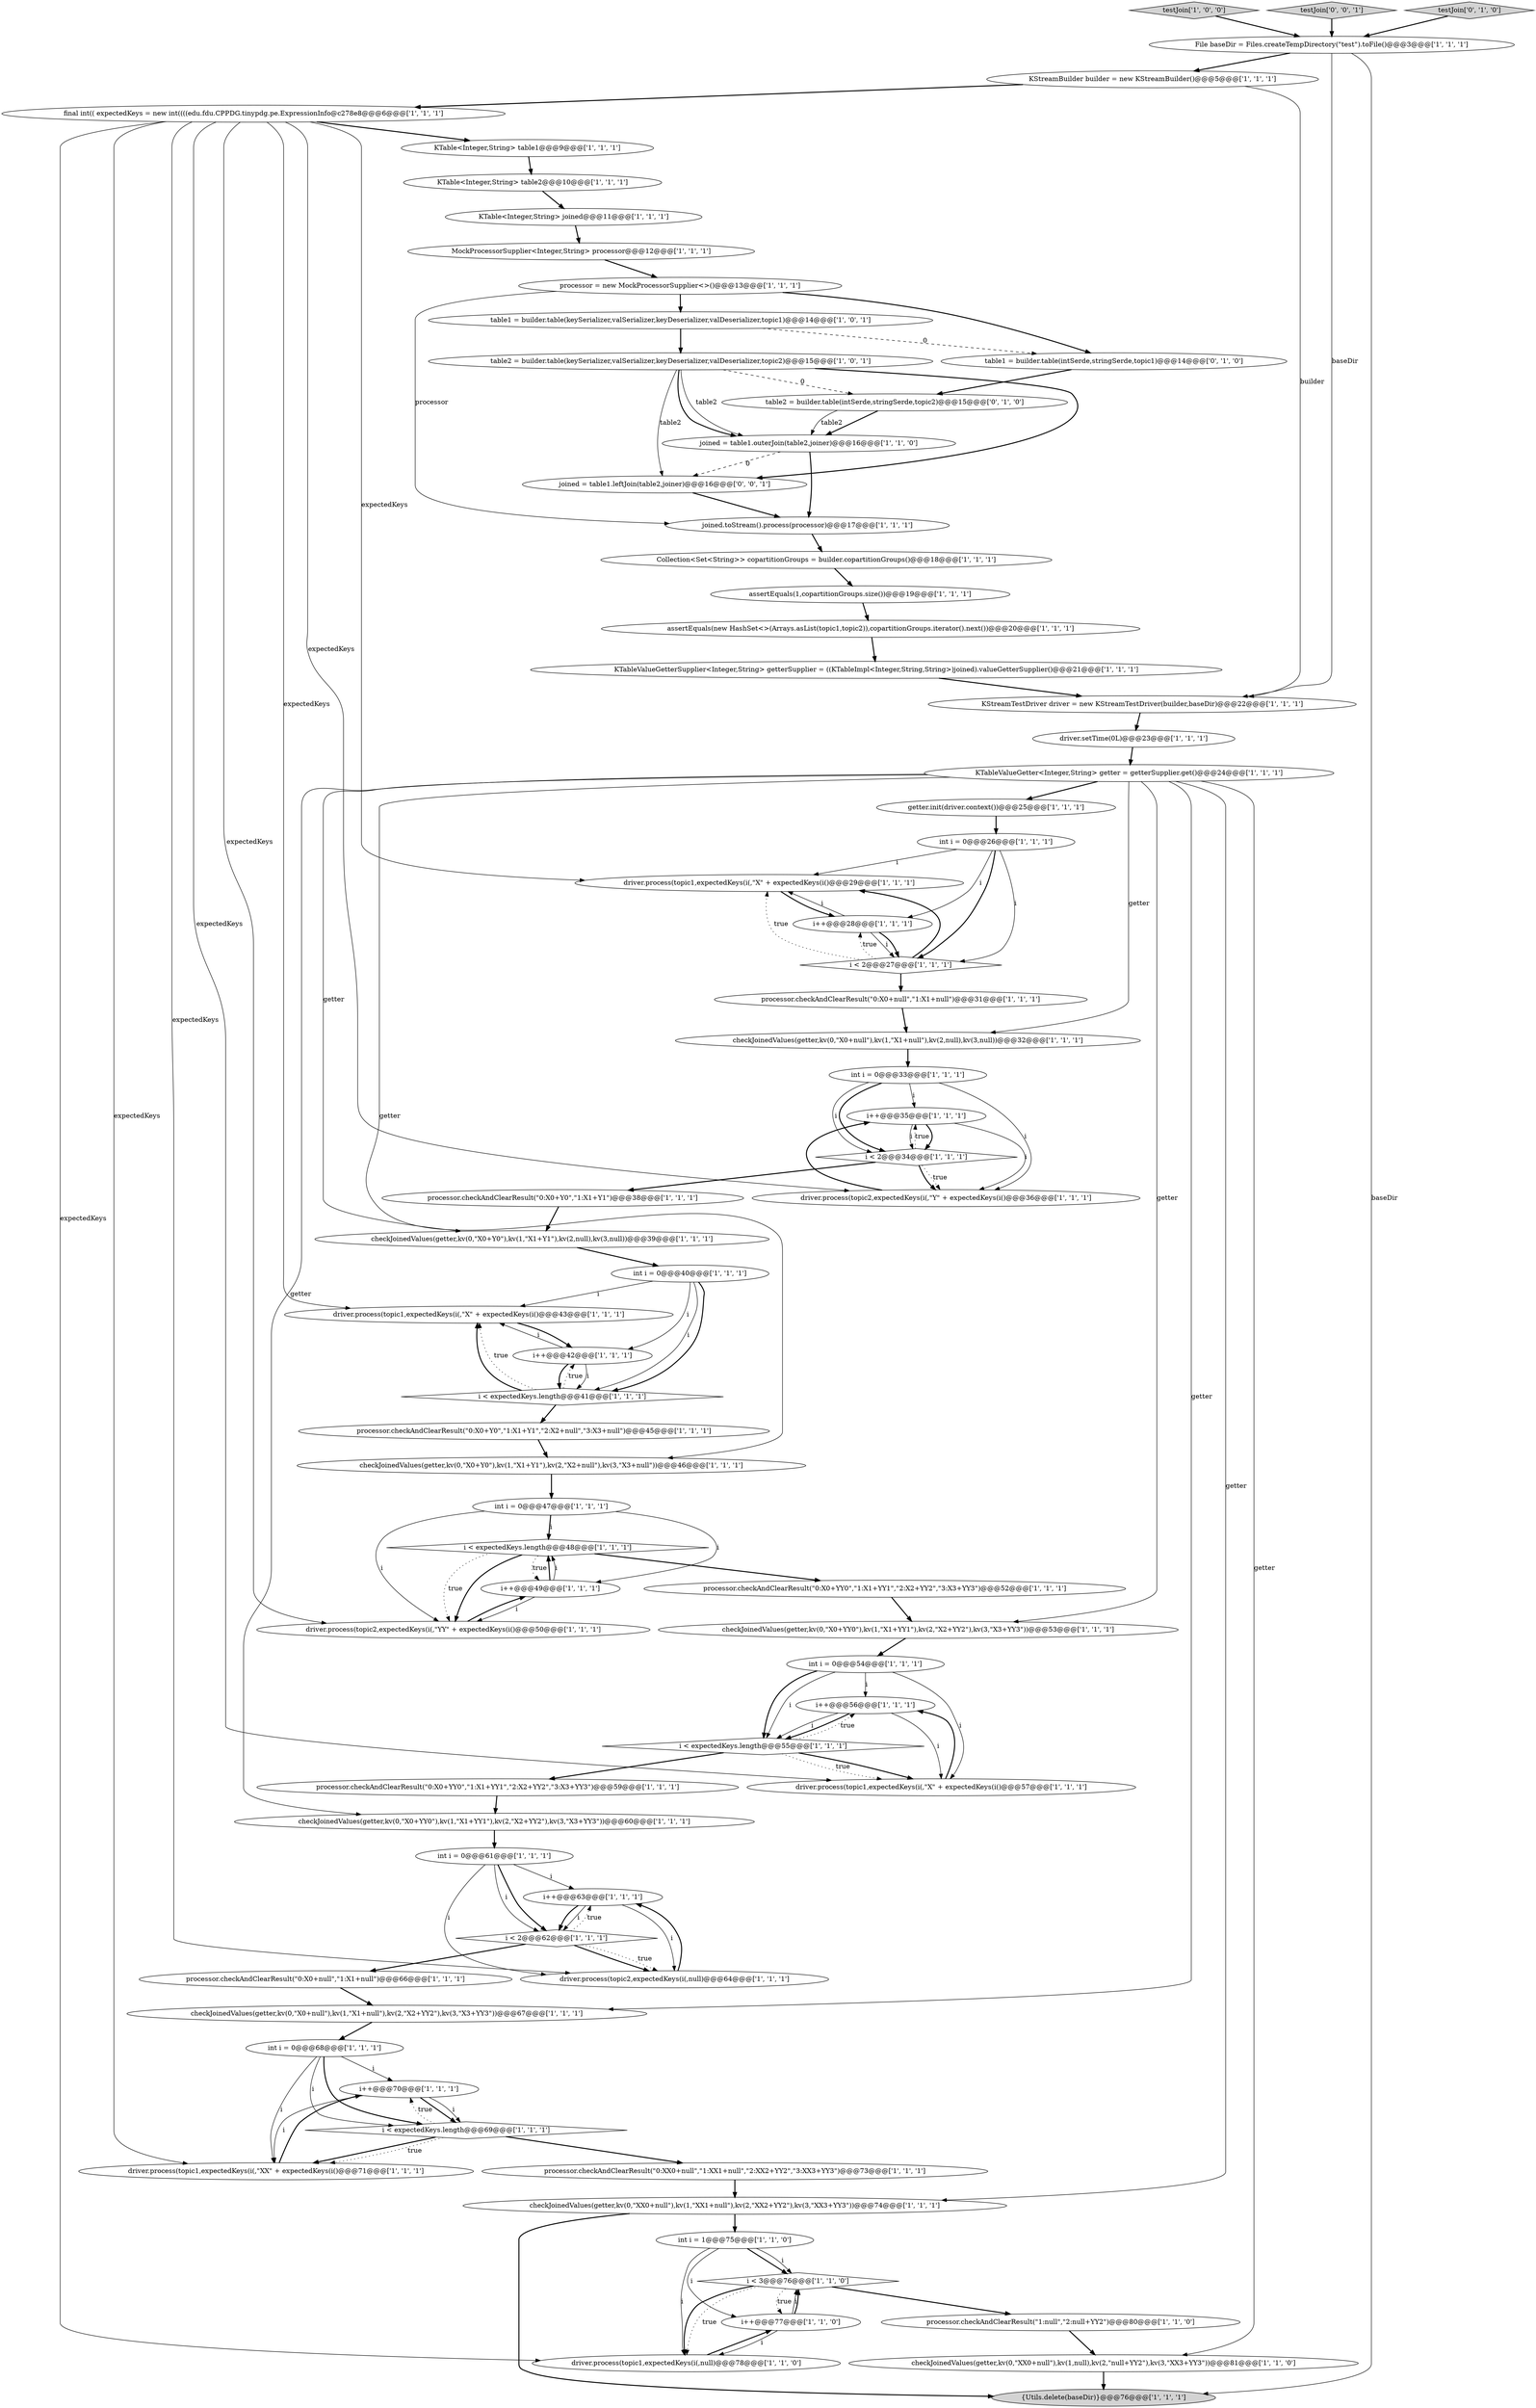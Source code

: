 digraph {
34 [style = filled, label = "KTableValueGetterSupplier<Integer,String> getterSupplier = ((KTableImpl<Integer,String,String>)joined).valueGetterSupplier()@@@21@@@['1', '1', '1']", fillcolor = white, shape = ellipse image = "AAA0AAABBB1BBB"];
22 [style = filled, label = "testJoin['1', '0', '0']", fillcolor = lightgray, shape = diamond image = "AAA0AAABBB1BBB"];
10 [style = filled, label = "driver.process(topic1,expectedKeys(i(,\"X\" + expectedKeys(i()@@@29@@@['1', '1', '1']", fillcolor = white, shape = ellipse image = "AAA0AAABBB1BBB"];
70 [style = filled, label = "table2 = builder.table(intSerde,stringSerde,topic2)@@@15@@@['0', '1', '0']", fillcolor = white, shape = ellipse image = "AAA1AAABBB2BBB"];
16 [style = filled, label = "i++@@@35@@@['1', '1', '1']", fillcolor = white, shape = ellipse image = "AAA0AAABBB1BBB"];
15 [style = filled, label = "Collection<Set<String>> copartitionGroups = builder.copartitionGroups()@@@18@@@['1', '1', '1']", fillcolor = white, shape = ellipse image = "AAA0AAABBB1BBB"];
20 [style = filled, label = "KTableValueGetter<Integer,String> getter = getterSupplier.get()@@@24@@@['1', '1', '1']", fillcolor = white, shape = ellipse image = "AAA0AAABBB1BBB"];
23 [style = filled, label = "processor.checkAndClearResult(\"0:X0+Y0\",\"1:X1+Y1\")@@@38@@@['1', '1', '1']", fillcolor = white, shape = ellipse image = "AAA0AAABBB1BBB"];
40 [style = filled, label = "i < 3@@@76@@@['1', '1', '0']", fillcolor = white, shape = diamond image = "AAA0AAABBB1BBB"];
44 [style = filled, label = "i++@@@56@@@['1', '1', '1']", fillcolor = white, shape = ellipse image = "AAA0AAABBB1BBB"];
14 [style = filled, label = "processor.checkAndClearResult(\"0:X0+null\",\"1:X1+null\")@@@31@@@['1', '1', '1']", fillcolor = white, shape = ellipse image = "AAA0AAABBB1BBB"];
50 [style = filled, label = "joined = table1.outerJoin(table2,joiner)@@@16@@@['1', '1', '0']", fillcolor = white, shape = ellipse image = "AAA0AAABBB1BBB"];
3 [style = filled, label = "checkJoinedValues(getter,kv(0,\"X0+YY0\"),kv(1,\"X1+YY1\"),kv(2,\"X2+YY2\"),kv(3,\"X3+YY3\"))@@@53@@@['1', '1', '1']", fillcolor = white, shape = ellipse image = "AAA0AAABBB1BBB"];
30 [style = filled, label = "checkJoinedValues(getter,kv(0,\"X0+null\"),kv(1,\"X1+null\"),kv(2,null),kv(3,null))@@@32@@@['1', '1', '1']", fillcolor = white, shape = ellipse image = "AAA0AAABBB1BBB"];
33 [style = filled, label = "joined.toStream().process(processor)@@@17@@@['1', '1', '1']", fillcolor = white, shape = ellipse image = "AAA0AAABBB1BBB"];
66 [style = filled, label = "int i = 0@@@40@@@['1', '1', '1']", fillcolor = white, shape = ellipse image = "AAA0AAABBB1BBB"];
6 [style = filled, label = "processor = new MockProcessorSupplier<>()@@@13@@@['1', '1', '1']", fillcolor = white, shape = ellipse image = "AAA0AAABBB1BBB"];
19 [style = filled, label = "i++@@@63@@@['1', '1', '1']", fillcolor = white, shape = ellipse image = "AAA0AAABBB1BBB"];
51 [style = filled, label = "int i = 0@@@68@@@['1', '1', '1']", fillcolor = white, shape = ellipse image = "AAA0AAABBB1BBB"];
26 [style = filled, label = "i < expectedKeys.length@@@48@@@['1', '1', '1']", fillcolor = white, shape = diamond image = "AAA0AAABBB1BBB"];
68 [style = filled, label = "table1 = builder.table(keySerializer,valSerializer,keyDeserializer,valDeserializer,topic1)@@@14@@@['1', '0', '1']", fillcolor = white, shape = ellipse image = "AAA0AAABBB1BBB"];
45 [style = filled, label = "i++@@@70@@@['1', '1', '1']", fillcolor = white, shape = ellipse image = "AAA0AAABBB1BBB"];
72 [style = filled, label = "table1 = builder.table(intSerde,stringSerde,topic1)@@@14@@@['0', '1', '0']", fillcolor = white, shape = ellipse image = "AAA1AAABBB2BBB"];
25 [style = filled, label = "processor.checkAndClearResult(\"0:X0+YY0\",\"1:X1+YY1\",\"2:X2+YY2\",\"3:X3+YY3\")@@@59@@@['1', '1', '1']", fillcolor = white, shape = ellipse image = "AAA0AAABBB1BBB"];
35 [style = filled, label = "i++@@@49@@@['1', '1', '1']", fillcolor = white, shape = ellipse image = "AAA0AAABBB1BBB"];
37 [style = filled, label = "driver.setTime(0L)@@@23@@@['1', '1', '1']", fillcolor = white, shape = ellipse image = "AAA0AAABBB1BBB"];
38 [style = filled, label = "i < 2@@@62@@@['1', '1', '1']", fillcolor = white, shape = diamond image = "AAA0AAABBB1BBB"];
48 [style = filled, label = "processor.checkAndClearResult(\"0:XX0+null\",\"1:XX1+null\",\"2:XX2+YY2\",\"3:XX3+YY3\")@@@73@@@['1', '1', '1']", fillcolor = white, shape = ellipse image = "AAA0AAABBB1BBB"];
7 [style = filled, label = "driver.process(topic2,expectedKeys(i(,\"Y\" + expectedKeys(i()@@@36@@@['1', '1', '1']", fillcolor = white, shape = ellipse image = "AAA0AAABBB1BBB"];
46 [style = filled, label = "KTable<Integer,String> table1@@@9@@@['1', '1', '1']", fillcolor = white, shape = ellipse image = "AAA0AAABBB1BBB"];
57 [style = filled, label = "File baseDir = Files.createTempDirectory(\"test\").toFile()@@@3@@@['1', '1', '1']", fillcolor = white, shape = ellipse image = "AAA0AAABBB1BBB"];
32 [style = filled, label = "int i = 1@@@75@@@['1', '1', '0']", fillcolor = white, shape = ellipse image = "AAA0AAABBB1BBB"];
56 [style = filled, label = "processor.checkAndClearResult(\"0:X0+null\",\"1:X1+null\")@@@66@@@['1', '1', '1']", fillcolor = white, shape = ellipse image = "AAA0AAABBB1BBB"];
65 [style = filled, label = "checkJoinedValues(getter,kv(0,\"XX0+null\"),kv(1,\"XX1+null\"),kv(2,\"XX2+YY2\"),kv(3,\"XX3+YY3\"))@@@74@@@['1', '1', '1']", fillcolor = white, shape = ellipse image = "AAA0AAABBB1BBB"];
11 [style = filled, label = "driver.process(topic1,expectedKeys(i(,\"X\" + expectedKeys(i()@@@43@@@['1', '1', '1']", fillcolor = white, shape = ellipse image = "AAA0AAABBB1BBB"];
74 [style = filled, label = "testJoin['0', '0', '1']", fillcolor = lightgray, shape = diamond image = "AAA0AAABBB3BBB"];
39 [style = filled, label = "checkJoinedValues(getter,kv(0,\"X0+Y0\"),kv(1,\"X1+Y1\"),kv(2,\"X2+null\"),kv(3,\"X3+null\"))@@@46@@@['1', '1', '1']", fillcolor = white, shape = ellipse image = "AAA0AAABBB1BBB"];
13 [style = filled, label = "driver.process(topic2,expectedKeys(i(,\"YY\" + expectedKeys(i()@@@50@@@['1', '1', '1']", fillcolor = white, shape = ellipse image = "AAA0AAABBB1BBB"];
55 [style = filled, label = "getter.init(driver.context())@@@25@@@['1', '1', '1']", fillcolor = white, shape = ellipse image = "AAA0AAABBB1BBB"];
61 [style = filled, label = "i < 2@@@34@@@['1', '1', '1']", fillcolor = white, shape = diamond image = "AAA0AAABBB1BBB"];
64 [style = filled, label = "i < expectedKeys.length@@@55@@@['1', '1', '1']", fillcolor = white, shape = diamond image = "AAA0AAABBB1BBB"];
18 [style = filled, label = "int i = 0@@@33@@@['1', '1', '1']", fillcolor = white, shape = ellipse image = "AAA0AAABBB1BBB"];
21 [style = filled, label = "driver.process(topic1,expectedKeys(i(,\"XX\" + expectedKeys(i()@@@71@@@['1', '1', '1']", fillcolor = white, shape = ellipse image = "AAA0AAABBB1BBB"];
8 [style = filled, label = "i++@@@28@@@['1', '1', '1']", fillcolor = white, shape = ellipse image = "AAA0AAABBB1BBB"];
12 [style = filled, label = "driver.process(topic1,expectedKeys(i(,\"X\" + expectedKeys(i()@@@57@@@['1', '1', '1']", fillcolor = white, shape = ellipse image = "AAA0AAABBB1BBB"];
9 [style = filled, label = "driver.process(topic2,expectedKeys(i(,null)@@@64@@@['1', '1', '1']", fillcolor = white, shape = ellipse image = "AAA0AAABBB1BBB"];
31 [style = filled, label = "i < expectedKeys.length@@@41@@@['1', '1', '1']", fillcolor = white, shape = diamond image = "AAA0AAABBB1BBB"];
1 [style = filled, label = "int i = 0@@@54@@@['1', '1', '1']", fillcolor = white, shape = ellipse image = "AAA0AAABBB1BBB"];
53 [style = filled, label = "final int(( expectedKeys = new int((((edu.fdu.CPPDG.tinypdg.pe.ExpressionInfo@c278e8@@@6@@@['1', '1', '1']", fillcolor = white, shape = ellipse image = "AAA0AAABBB1BBB"];
62 [style = filled, label = "int i = 0@@@26@@@['1', '1', '1']", fillcolor = white, shape = ellipse image = "AAA0AAABBB1BBB"];
52 [style = filled, label = "checkJoinedValues(getter,kv(0,\"X0+Y0\"),kv(1,\"X1+Y1\"),kv(2,null),kv(3,null))@@@39@@@['1', '1', '1']", fillcolor = white, shape = ellipse image = "AAA0AAABBB1BBB"];
58 [style = filled, label = "i < 2@@@27@@@['1', '1', '1']", fillcolor = white, shape = diamond image = "AAA0AAABBB1BBB"];
73 [style = filled, label = "joined = table1.leftJoin(table2,joiner)@@@16@@@['0', '0', '1']", fillcolor = white, shape = ellipse image = "AAA0AAABBB3BBB"];
36 [style = filled, label = "i++@@@77@@@['1', '1', '0']", fillcolor = white, shape = ellipse image = "AAA0AAABBB1BBB"];
41 [style = filled, label = "i < expectedKeys.length@@@69@@@['1', '1', '1']", fillcolor = white, shape = diamond image = "AAA0AAABBB1BBB"];
29 [style = filled, label = "checkJoinedValues(getter,kv(0,\"XX0+null\"),kv(1,null),kv(2,\"null+YY2\"),kv(3,\"XX3+YY3\"))@@@81@@@['1', '1', '0']", fillcolor = white, shape = ellipse image = "AAA0AAABBB1BBB"];
5 [style = filled, label = "driver.process(topic1,expectedKeys(i(,null)@@@78@@@['1', '1', '0']", fillcolor = white, shape = ellipse image = "AAA0AAABBB1BBB"];
63 [style = filled, label = "int i = 0@@@47@@@['1', '1', '1']", fillcolor = white, shape = ellipse image = "AAA0AAABBB1BBB"];
2 [style = filled, label = "{Utils.delete(baseDir)}@@@76@@@['1', '1', '1']", fillcolor = lightgray, shape = ellipse image = "AAA0AAABBB1BBB"];
67 [style = filled, label = "assertEquals(new HashSet<>(Arrays.asList(topic1,topic2)),copartitionGroups.iterator().next())@@@20@@@['1', '1', '1']", fillcolor = white, shape = ellipse image = "AAA0AAABBB1BBB"];
17 [style = filled, label = "processor.checkAndClearResult(\"0:X0+YY0\",\"1:X1+YY1\",\"2:X2+YY2\",\"3:X3+YY3\")@@@52@@@['1', '1', '1']", fillcolor = white, shape = ellipse image = "AAA0AAABBB1BBB"];
28 [style = filled, label = "assertEquals(1,copartitionGroups.size())@@@19@@@['1', '1', '1']", fillcolor = white, shape = ellipse image = "AAA0AAABBB1BBB"];
59 [style = filled, label = "int i = 0@@@61@@@['1', '1', '1']", fillcolor = white, shape = ellipse image = "AAA0AAABBB1BBB"];
69 [style = filled, label = "i++@@@42@@@['1', '1', '1']", fillcolor = white, shape = ellipse image = "AAA0AAABBB1BBB"];
42 [style = filled, label = "KStreamTestDriver driver = new KStreamTestDriver(builder,baseDir)@@@22@@@['1', '1', '1']", fillcolor = white, shape = ellipse image = "AAA0AAABBB1BBB"];
43 [style = filled, label = "checkJoinedValues(getter,kv(0,\"X0+null\"),kv(1,\"X1+null\"),kv(2,\"X2+YY2\"),kv(3,\"X3+YY3\"))@@@67@@@['1', '1', '1']", fillcolor = white, shape = ellipse image = "AAA0AAABBB1BBB"];
71 [style = filled, label = "testJoin['0', '1', '0']", fillcolor = lightgray, shape = diamond image = "AAA0AAABBB2BBB"];
4 [style = filled, label = "KStreamBuilder builder = new KStreamBuilder()@@@5@@@['1', '1', '1']", fillcolor = white, shape = ellipse image = "AAA0AAABBB1BBB"];
49 [style = filled, label = "table2 = builder.table(keySerializer,valSerializer,keyDeserializer,valDeserializer,topic2)@@@15@@@['1', '0', '1']", fillcolor = white, shape = ellipse image = "AAA0AAABBB1BBB"];
0 [style = filled, label = "KTable<Integer,String> table2@@@10@@@['1', '1', '1']", fillcolor = white, shape = ellipse image = "AAA0AAABBB1BBB"];
47 [style = filled, label = "checkJoinedValues(getter,kv(0,\"X0+YY0\"),kv(1,\"X1+YY1\"),kv(2,\"X2+YY2\"),kv(3,\"X3+YY3\"))@@@60@@@['1', '1', '1']", fillcolor = white, shape = ellipse image = "AAA0AAABBB1BBB"];
24 [style = filled, label = "processor.checkAndClearResult(\"0:X0+Y0\",\"1:X1+Y1\",\"2:X2+null\",\"3:X3+null\")@@@45@@@['1', '1', '1']", fillcolor = white, shape = ellipse image = "AAA0AAABBB1BBB"];
54 [style = filled, label = "processor.checkAndClearResult(\"1:null\",\"2:null+YY2\")@@@80@@@['1', '1', '0']", fillcolor = white, shape = ellipse image = "AAA0AAABBB1BBB"];
27 [style = filled, label = "KTable<Integer,String> joined@@@11@@@['1', '1', '1']", fillcolor = white, shape = ellipse image = "AAA0AAABBB1BBB"];
60 [style = filled, label = "MockProcessorSupplier<Integer,String> processor@@@12@@@['1', '1', '1']", fillcolor = white, shape = ellipse image = "AAA0AAABBB1BBB"];
64->12 [style = dotted, label="true"];
38->56 [style = bold, label=""];
65->32 [style = bold, label=""];
57->42 [style = solid, label="baseDir"];
26->17 [style = bold, label=""];
69->31 [style = bold, label=""];
27->60 [style = bold, label=""];
35->13 [style = solid, label="i"];
8->58 [style = solid, label="i"];
16->61 [style = bold, label=""];
59->19 [style = solid, label="i"];
19->38 [style = bold, label=""];
45->41 [style = bold, label=""];
61->7 [style = dotted, label="true"];
39->63 [style = bold, label=""];
17->3 [style = bold, label=""];
63->13 [style = solid, label="i"];
4->42 [style = solid, label="builder"];
63->26 [style = solid, label="i"];
46->0 [style = bold, label=""];
3->1 [style = bold, label=""];
19->9 [style = solid, label="i"];
61->23 [style = bold, label=""];
0->27 [style = bold, label=""];
23->52 [style = bold, label=""];
63->35 [style = solid, label="i"];
11->69 [style = bold, label=""];
53->9 [style = solid, label="expectedKeys"];
18->7 [style = solid, label="i"];
63->26 [style = bold, label=""];
1->64 [style = solid, label="i"];
69->11 [style = solid, label="i"];
41->21 [style = bold, label=""];
61->16 [style = dotted, label="true"];
41->45 [style = dotted, label="true"];
65->2 [style = bold, label=""];
35->26 [style = bold, label=""];
20->52 [style = solid, label="getter"];
49->73 [style = solid, label="table2"];
53->12 [style = solid, label="expectedKeys"];
71->57 [style = bold, label=""];
70->50 [style = bold, label=""];
6->33 [style = solid, label="processor"];
45->41 [style = solid, label="i"];
58->10 [style = bold, label=""];
34->42 [style = bold, label=""];
53->5 [style = solid, label="expectedKeys"];
68->49 [style = bold, label=""];
64->12 [style = bold, label=""];
47->59 [style = bold, label=""];
26->13 [style = bold, label=""];
37->20 [style = bold, label=""];
66->31 [style = solid, label="i"];
48->65 [style = bold, label=""];
1->12 [style = solid, label="i"];
74->57 [style = bold, label=""];
20->47 [style = solid, label="getter"];
7->16 [style = bold, label=""];
20->3 [style = solid, label="getter"];
36->40 [style = solid, label="i"];
50->33 [style = bold, label=""];
32->36 [style = solid, label="i"];
32->5 [style = solid, label="i"];
13->35 [style = bold, label=""];
66->11 [style = solid, label="i"];
38->9 [style = bold, label=""];
57->2 [style = solid, label="baseDir"];
70->50 [style = solid, label="table2"];
66->31 [style = bold, label=""];
14->30 [style = bold, label=""];
62->10 [style = solid, label="i"];
8->10 [style = solid, label="i"];
6->72 [style = bold, label=""];
45->21 [style = solid, label="i"];
18->61 [style = bold, label=""];
20->29 [style = solid, label="getter"];
28->67 [style = bold, label=""];
12->44 [style = bold, label=""];
49->73 [style = bold, label=""];
38->9 [style = dotted, label="true"];
40->5 [style = dotted, label="true"];
1->44 [style = solid, label="i"];
73->33 [style = bold, label=""];
36->40 [style = bold, label=""];
67->34 [style = bold, label=""];
21->45 [style = bold, label=""];
59->38 [style = bold, label=""];
16->7 [style = solid, label="i"];
50->73 [style = dashed, label="0"];
9->19 [style = bold, label=""];
51->41 [style = solid, label="i"];
40->5 [style = bold, label=""];
31->11 [style = dotted, label="true"];
53->46 [style = bold, label=""];
31->11 [style = bold, label=""];
20->39 [style = solid, label="getter"];
24->39 [style = bold, label=""];
66->69 [style = solid, label="i"];
43->51 [style = bold, label=""];
32->40 [style = bold, label=""];
30->18 [style = bold, label=""];
29->2 [style = bold, label=""];
35->26 [style = solid, label="i"];
69->31 [style = solid, label="i"];
10->8 [style = bold, label=""];
26->13 [style = dotted, label="true"];
18->61 [style = solid, label="i"];
16->61 [style = solid, label="i"];
57->4 [style = bold, label=""];
41->21 [style = dotted, label="true"];
33->15 [style = bold, label=""];
38->19 [style = dotted, label="true"];
53->10 [style = solid, label="expectedKeys"];
51->41 [style = bold, label=""];
53->11 [style = solid, label="expectedKeys"];
58->10 [style = dotted, label="true"];
5->36 [style = bold, label=""];
4->53 [style = bold, label=""];
8->58 [style = bold, label=""];
40->36 [style = dotted, label="true"];
51->45 [style = solid, label="i"];
44->64 [style = solid, label="i"];
44->64 [style = bold, label=""];
64->25 [style = bold, label=""];
53->21 [style = solid, label="expectedKeys"];
40->54 [style = bold, label=""];
19->38 [style = solid, label="i"];
32->40 [style = solid, label="i"];
58->8 [style = dotted, label="true"];
56->43 [style = bold, label=""];
51->21 [style = solid, label="i"];
62->58 [style = solid, label="i"];
1->64 [style = bold, label=""];
49->50 [style = solid, label="table2"];
44->12 [style = solid, label="i"];
42->37 [style = bold, label=""];
59->38 [style = solid, label="i"];
52->66 [style = bold, label=""];
41->48 [style = bold, label=""];
58->14 [style = bold, label=""];
49->70 [style = dashed, label="0"];
64->44 [style = dotted, label="true"];
15->28 [style = bold, label=""];
20->65 [style = solid, label="getter"];
20->30 [style = solid, label="getter"];
18->16 [style = solid, label="i"];
62->8 [style = solid, label="i"];
59->9 [style = solid, label="i"];
36->5 [style = solid, label="i"];
55->62 [style = bold, label=""];
72->70 [style = bold, label=""];
25->47 [style = bold, label=""];
68->72 [style = dashed, label="0"];
6->68 [style = bold, label=""];
20->55 [style = bold, label=""];
31->24 [style = bold, label=""];
53->7 [style = solid, label="expectedKeys"];
61->7 [style = bold, label=""];
53->13 [style = solid, label="expectedKeys"];
22->57 [style = bold, label=""];
26->35 [style = dotted, label="true"];
31->69 [style = dotted, label="true"];
49->50 [style = bold, label=""];
62->58 [style = bold, label=""];
20->43 [style = solid, label="getter"];
54->29 [style = bold, label=""];
60->6 [style = bold, label=""];
}
